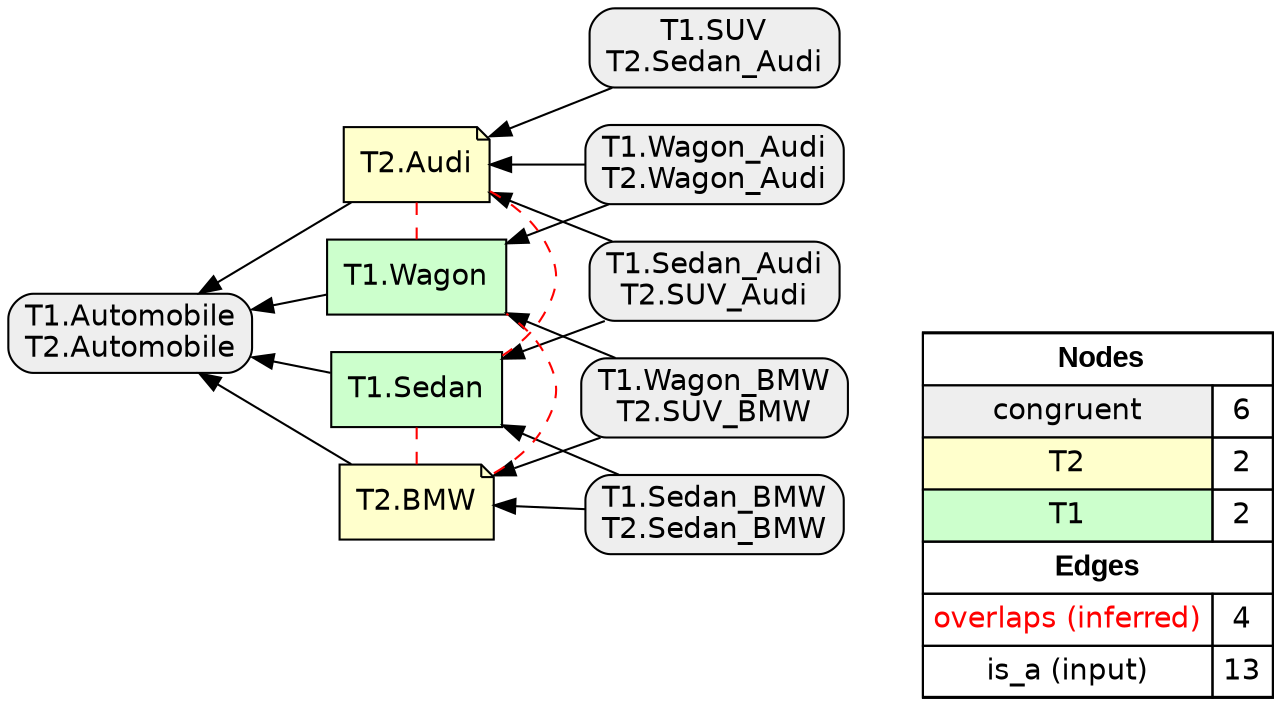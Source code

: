digraph{
rankdir=RL
node[shape=box style="filled,rounded" fillcolor="#EEEEEE" fontname="helvetica"] 
"T1.Wagon_Audi\nT2.Wagon_Audi"
"T1.Automobile\nT2.Automobile"
"T1.SUV\nT2.Sedan_Audi"
"T1.Sedan_BMW\nT2.Sedan_BMW"
"T1.Sedan_Audi\nT2.SUV_Audi"
"T1.Wagon_BMW\nT2.SUV_BMW"
node[shape=note style=filled fillcolor="#FFFFCC" fontname="helvetica"] 
"T2.Audi"
"T2.BMW"
node[shape=box style=filled fillcolor="#CCFFCC" fontname="helvetica"] 
"T1.Wagon"
"T1.Sedan"
edge[arrowhead=normal style=dotted color="#000000" constraint=true penwidth=1]
edge[arrowhead=none style=dashed color="#FF0000" constraint=false penwidth=1]
"T2.Audi" -> "T1.Wagon"
"T2.Audi" -> "T1.Sedan"
"T2.BMW" -> "T1.Sedan"
"T2.BMW" -> "T1.Wagon"
edge[arrowhead=normal style=solid color="#000000" constraint=true penwidth=1]
"T1.Wagon_BMW\nT2.SUV_BMW" -> "T2.BMW"
"T1.SUV\nT2.Sedan_Audi" -> "T2.Audi"
"T1.Wagon_Audi\nT2.Wagon_Audi" -> "T2.Audi"
"T1.Sedan_Audi\nT2.SUV_Audi" -> "T1.Sedan"
"T1.Sedan_BMW\nT2.Sedan_BMW" -> "T1.Sedan"
"T2.BMW" -> "T1.Automobile\nT2.Automobile"
"T2.Audi" -> "T1.Automobile\nT2.Automobile"
"T1.Sedan_Audi\nT2.SUV_Audi" -> "T2.Audi"
"T1.Wagon_BMW\nT2.SUV_BMW" -> "T1.Wagon"
"T1.Wagon" -> "T1.Automobile\nT2.Automobile"
"T1.Sedan_BMW\nT2.Sedan_BMW" -> "T2.BMW"
"T1.Wagon_Audi\nT2.Wagon_Audi" -> "T1.Wagon"
"T1.Sedan" -> "T1.Automobile\nT2.Automobile"
node[shape=box] 
{rank=source Legend [fillcolor= white margin=0 label=< 
 <TABLE BORDER="0" CELLBORDER="1" CELLSPACING="0" CELLPADDING="4"> 
<TR> <TD COLSPAN="2"><font face="Arial Black"> Nodes</font></TD> </TR> 
<TR> 
 <TD bgcolor="#EEEEEE" fontname="helvetica">congruent</TD> 
 <TD>6</TD> 
 </TR> 
<TR> 
 <TD bgcolor="#FFFFCC" fontname="helvetica">T2</TD> 
 <TD>2</TD> 
 </TR> 
<TR> 
 <TD bgcolor="#CCFFCC" fontname="helvetica">T1</TD> 
 <TD>2</TD> 
 </TR> 
<TR> <TD COLSPAN="2"><font face = "Arial Black"> Edges </font></TD> </TR> 
<TR> 
 <TD><font color ="#FF0000">overlaps (inferred)</font></TD><TD>4</TD>
</TR>
<TR> 
 <TD><font color ="#000000">is_a (input)</font></TD><TD>13</TD>
</TR>
</TABLE> 
 >] } 
}